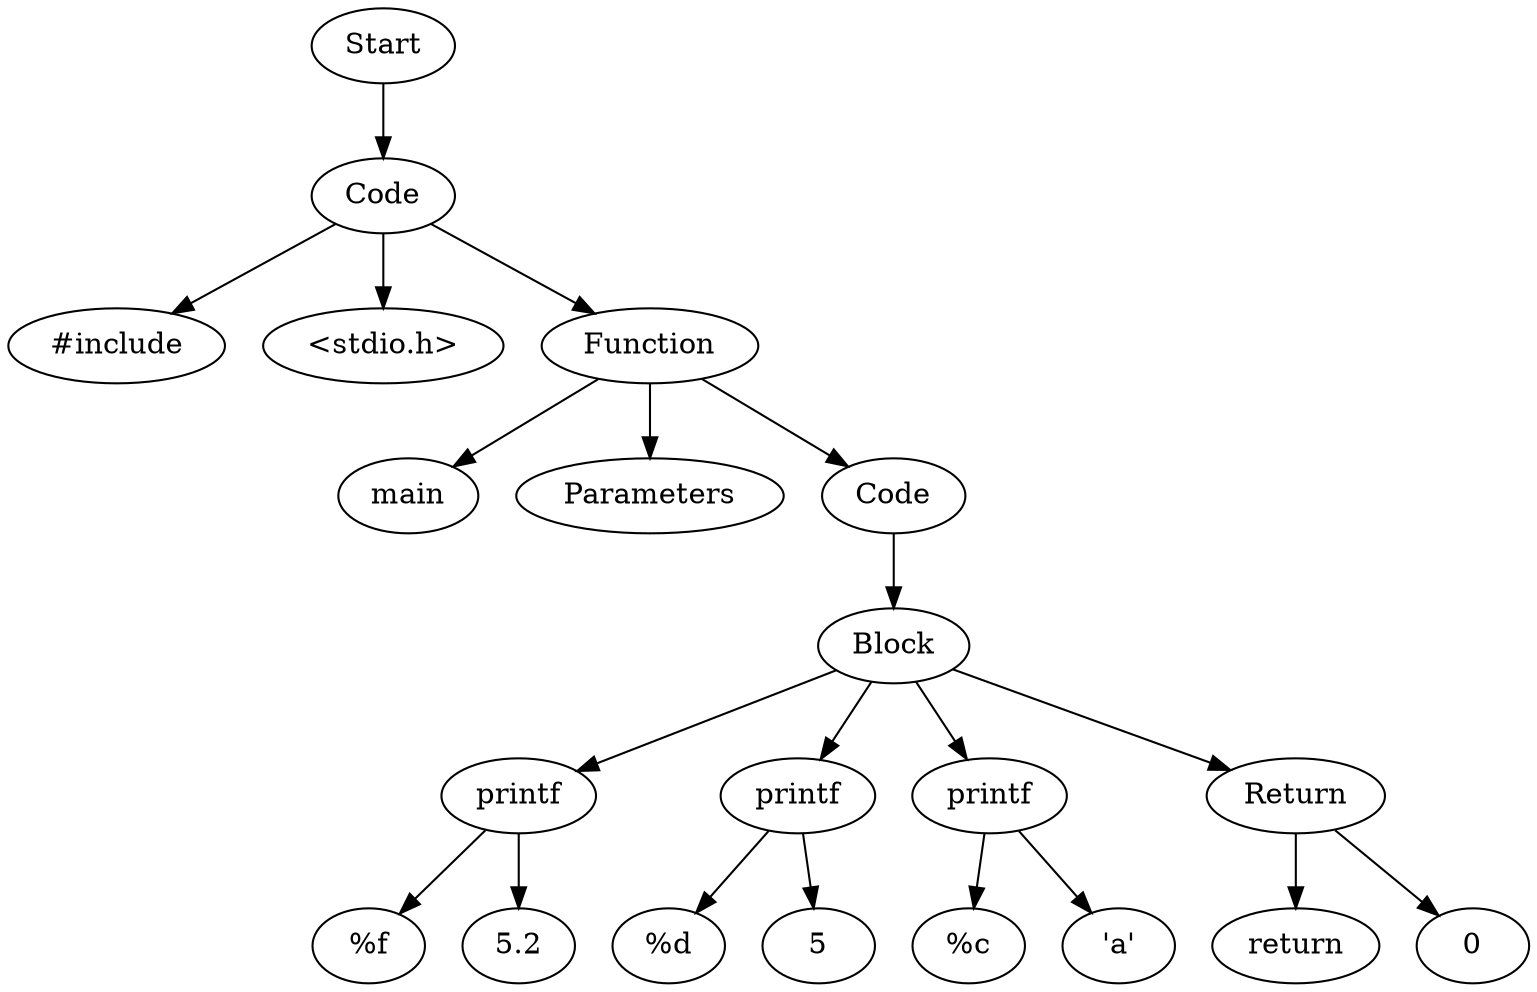 digraph AST {
  "123599037808544" [label="Start"];
  "123599037808544" -> "123599037775008";
  "123599037775008" [label="Code"];
  "123599037775008" -> "123599037654032";
  "123599037775008" -> "123599037647216";
  "123599037775008" -> "123599037646304";
  "123599037654032" [label="#include"];
  "123599037647216" [label="<stdio.h>"];
  "123599037646304" [label="Function"];
  "123599037646304" -> "123599037647696";
  "123599037646304" -> "123599037651344";
  "123599037646304" -> "123599037651488";
  "123599037647696" [label="main"];
  "123599037651344" [label="Parameters"];
  "123599037651488" [label="Code"];
  "123599037651488" -> "123599037660464";
  "123599037660464" [label="Block"];
  "123599037660464" -> "123599037646592";
  "123599037660464" -> "123599037646400";
  "123599037660464" -> "123599037655232";
  "123599037660464" -> "123599037645488";
  "123599037646592" [label="printf"];
  "123599037646592" -> "123599037656144";
  "123599037646592" -> "123599037648992";
  "123599037656144" [label="%f"];
  "123599037648992" [label="5.2"];
  "123599037646400" [label="printf"];
  "123599037646400" -> "123599037646880";
  "123599037646400" -> "123599037652448";
  "123599037646880" [label="%d"];
  "123599037652448" [label="5"];
  "123599037655232" [label="printf"];
  "123599037655232" -> "123599037649232";
  "123599037655232" -> "123599037656048";
  "123599037649232" [label="%c"];
  "123599037656048" [label="'a'"];
  "123599037645488" [label="Return"];
  "123599037645488" -> "123599037653408";
  "123599037645488" -> "123599037655184";
  "123599037653408" [label="return"];
  "123599037655184" [label="0"];
}
